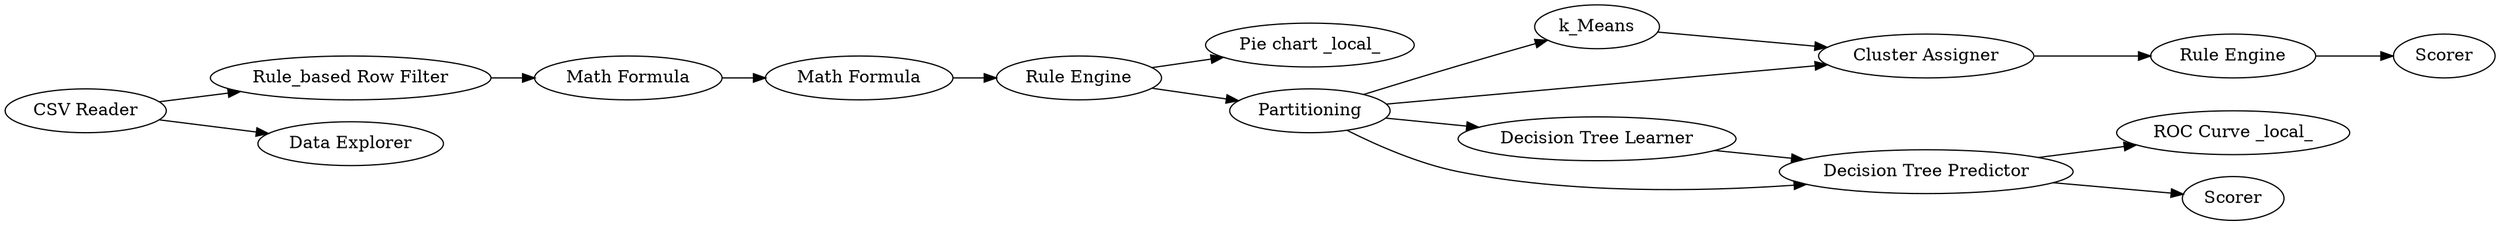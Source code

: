 digraph {
	6 -> 16
	12 -> 13
	7 -> 8
	4 -> 5
	8 -> 9
	9 -> 11
	3 -> 4
	13 -> 14
	7 -> 13
	7 -> 12
	5 -> 6
	14 -> 15
	1 -> 2
	9 -> 10
	6 -> 7
	1 -> 3
	7 -> 9
	5 [label="Math Formula"]
	16 [label="Pie chart _local_"]
	13 [label="Cluster Assigner"]
	1 [label="CSV Reader"]
	7 [label=Partitioning]
	9 [label="Decision Tree Predictor"]
	11 [label="ROC Curve _local_"]
	4 [label="Math Formula"]
	10 [label=Scorer]
	6 [label="Rule Engine"]
	8 [label="Decision Tree Learner"]
	15 [label=Scorer]
	14 [label="Rule Engine"]
	3 [label="Rule_based Row Filter"]
	2 [label="Data Explorer"]
	12 [label=k_Means]
	rankdir=LR
}
